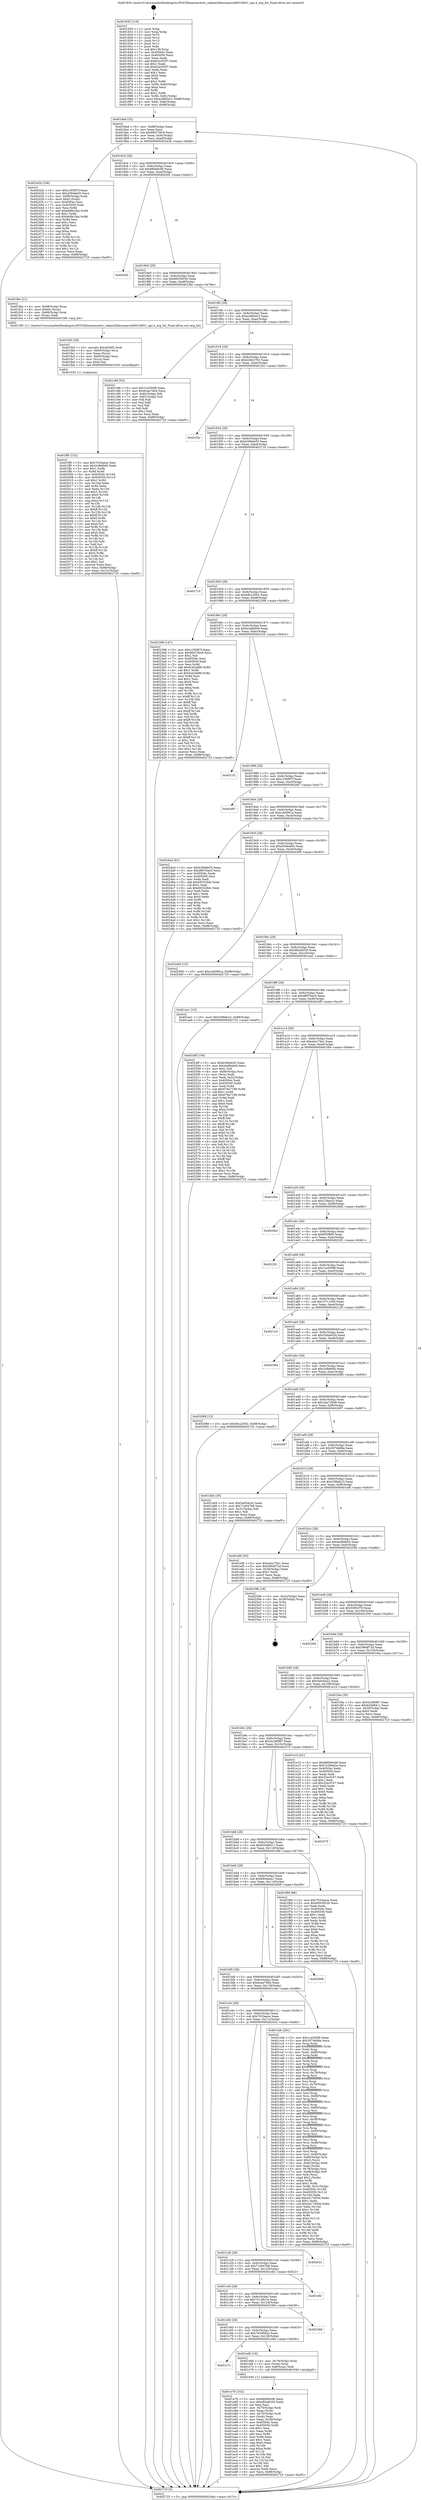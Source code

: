 digraph "0x401830" {
  label = "0x401830 (/mnt/c/Users/mathe/Desktop/tcc/POCII/binaries/extr_radare2librasmarch80518051_ops.h_arg_bit_Final-ollvm.out::main(0))"
  labelloc = "t"
  node[shape=record]

  Entry [label="",width=0.3,height=0.3,shape=circle,fillcolor=black,style=filled]
  "0x4018a4" [label="{
     0x4018a4 [32]\l
     | [instrs]\l
     &nbsp;&nbsp;0x4018a4 \<+6\>: mov -0x88(%rbp),%eax\l
     &nbsp;&nbsp;0x4018aa \<+2\>: mov %eax,%ecx\l
     &nbsp;&nbsp;0x4018ac \<+6\>: sub $0x80d730c9,%ecx\l
     &nbsp;&nbsp;0x4018b2 \<+6\>: mov %eax,-0x9c(%rbp)\l
     &nbsp;&nbsp;0x4018b8 \<+6\>: mov %ecx,-0xa0(%rbp)\l
     &nbsp;&nbsp;0x4018be \<+6\>: je 000000000040242b \<main+0xbfb\>\l
  }"]
  "0x40242b" [label="{
     0x40242b [106]\l
     | [instrs]\l
     &nbsp;&nbsp;0x40242b \<+5\>: mov $0xc195f97f,%eax\l
     &nbsp;&nbsp;0x402430 \<+5\>: mov $0xd394de05,%ecx\l
     &nbsp;&nbsp;0x402435 \<+4\>: mov -0x80(%rbp),%rdx\l
     &nbsp;&nbsp;0x402439 \<+6\>: movl $0x0,(%rdx)\l
     &nbsp;&nbsp;0x40243f \<+7\>: mov 0x40504c,%esi\l
     &nbsp;&nbsp;0x402446 \<+7\>: mov 0x405050,%edi\l
     &nbsp;&nbsp;0x40244d \<+3\>: mov %esi,%r8d\l
     &nbsp;&nbsp;0x402450 \<+7\>: add $0xb68b1fa4,%r8d\l
     &nbsp;&nbsp;0x402457 \<+4\>: sub $0x1,%r8d\l
     &nbsp;&nbsp;0x40245b \<+7\>: sub $0xb68b1fa4,%r8d\l
     &nbsp;&nbsp;0x402462 \<+4\>: imul %r8d,%esi\l
     &nbsp;&nbsp;0x402466 \<+3\>: and $0x1,%esi\l
     &nbsp;&nbsp;0x402469 \<+3\>: cmp $0x0,%esi\l
     &nbsp;&nbsp;0x40246c \<+4\>: sete %r9b\l
     &nbsp;&nbsp;0x402470 \<+3\>: cmp $0xa,%edi\l
     &nbsp;&nbsp;0x402473 \<+4\>: setl %r10b\l
     &nbsp;&nbsp;0x402477 \<+3\>: mov %r9b,%r11b\l
     &nbsp;&nbsp;0x40247a \<+3\>: and %r10b,%r11b\l
     &nbsp;&nbsp;0x40247d \<+3\>: xor %r10b,%r9b\l
     &nbsp;&nbsp;0x402480 \<+3\>: or %r9b,%r11b\l
     &nbsp;&nbsp;0x402483 \<+4\>: test $0x1,%r11b\l
     &nbsp;&nbsp;0x402487 \<+3\>: cmovne %ecx,%eax\l
     &nbsp;&nbsp;0x40248a \<+6\>: mov %eax,-0x88(%rbp)\l
     &nbsp;&nbsp;0x402490 \<+5\>: jmp 0000000000402725 \<main+0xef5\>\l
  }"]
  "0x4018c4" [label="{
     0x4018c4 [28]\l
     | [instrs]\l
     &nbsp;&nbsp;0x4018c4 \<+5\>: jmp 00000000004018c9 \<main+0x99\>\l
     &nbsp;&nbsp;0x4018c9 \<+6\>: mov -0x9c(%rbp),%eax\l
     &nbsp;&nbsp;0x4018cf \<+5\>: sub $0x880b9c06,%eax\l
     &nbsp;&nbsp;0x4018d4 \<+6\>: mov %eax,-0xa4(%rbp)\l
     &nbsp;&nbsp;0x4018da \<+6\>: je 00000000004025f2 \<main+0xdc2\>\l
  }"]
  Exit [label="",width=0.3,height=0.3,shape=circle,fillcolor=black,style=filled,peripheries=2]
  "0x4025f2" [label="{
     0x4025f2\l
  }", style=dashed]
  "0x4018e0" [label="{
     0x4018e0 [28]\l
     | [instrs]\l
     &nbsp;&nbsp;0x4018e0 \<+5\>: jmp 00000000004018e5 \<main+0xb5\>\l
     &nbsp;&nbsp;0x4018e5 \<+6\>: mov -0x9c(%rbp),%eax\l
     &nbsp;&nbsp;0x4018eb \<+5\>: sub $0x90039330,%eax\l
     &nbsp;&nbsp;0x4018f0 \<+6\>: mov %eax,-0xa8(%rbp)\l
     &nbsp;&nbsp;0x4018f6 \<+6\>: je 0000000000401fbe \<main+0x78e\>\l
  }"]
  "0x401ff0" [label="{
     0x401ff0 [152]\l
     | [instrs]\l
     &nbsp;&nbsp;0x401ff0 \<+5\>: mov $0x7033aece,%esi\l
     &nbsp;&nbsp;0x401ff5 \<+5\>: mov $0x2cfb66d0,%edx\l
     &nbsp;&nbsp;0x401ffa \<+3\>: mov $0x1,%r8b\l
     &nbsp;&nbsp;0x401ffd \<+3\>: xor %r9d,%r9d\l
     &nbsp;&nbsp;0x402000 \<+8\>: mov 0x40504c,%r10d\l
     &nbsp;&nbsp;0x402008 \<+8\>: mov 0x405050,%r11d\l
     &nbsp;&nbsp;0x402010 \<+4\>: sub $0x1,%r9d\l
     &nbsp;&nbsp;0x402014 \<+3\>: mov %r10d,%ebx\l
     &nbsp;&nbsp;0x402017 \<+3\>: add %r9d,%ebx\l
     &nbsp;&nbsp;0x40201a \<+4\>: imul %ebx,%r10d\l
     &nbsp;&nbsp;0x40201e \<+4\>: and $0x1,%r10d\l
     &nbsp;&nbsp;0x402022 \<+4\>: cmp $0x0,%r10d\l
     &nbsp;&nbsp;0x402026 \<+4\>: sete %r14b\l
     &nbsp;&nbsp;0x40202a \<+4\>: cmp $0xa,%r11d\l
     &nbsp;&nbsp;0x40202e \<+4\>: setl %r15b\l
     &nbsp;&nbsp;0x402032 \<+3\>: mov %r14b,%r12b\l
     &nbsp;&nbsp;0x402035 \<+4\>: xor $0xff,%r12b\l
     &nbsp;&nbsp;0x402039 \<+3\>: mov %r15b,%r13b\l
     &nbsp;&nbsp;0x40203c \<+4\>: xor $0xff,%r13b\l
     &nbsp;&nbsp;0x402040 \<+4\>: xor $0x0,%r8b\l
     &nbsp;&nbsp;0x402044 \<+3\>: mov %r12b,%cl\l
     &nbsp;&nbsp;0x402047 \<+3\>: and $0x0,%cl\l
     &nbsp;&nbsp;0x40204a \<+3\>: and %r8b,%r14b\l
     &nbsp;&nbsp;0x40204d \<+3\>: mov %r13b,%dil\l
     &nbsp;&nbsp;0x402050 \<+4\>: and $0x0,%dil\l
     &nbsp;&nbsp;0x402054 \<+3\>: and %r8b,%r15b\l
     &nbsp;&nbsp;0x402057 \<+3\>: or %r14b,%cl\l
     &nbsp;&nbsp;0x40205a \<+3\>: or %r15b,%dil\l
     &nbsp;&nbsp;0x40205d \<+3\>: xor %dil,%cl\l
     &nbsp;&nbsp;0x402060 \<+3\>: or %r13b,%r12b\l
     &nbsp;&nbsp;0x402063 \<+4\>: xor $0xff,%r12b\l
     &nbsp;&nbsp;0x402067 \<+4\>: or $0x0,%r8b\l
     &nbsp;&nbsp;0x40206b \<+3\>: and %r8b,%r12b\l
     &nbsp;&nbsp;0x40206e \<+3\>: or %r12b,%cl\l
     &nbsp;&nbsp;0x402071 \<+3\>: test $0x1,%cl\l
     &nbsp;&nbsp;0x402074 \<+3\>: cmovne %edx,%esi\l
     &nbsp;&nbsp;0x402077 \<+6\>: mov %esi,-0x88(%rbp)\l
     &nbsp;&nbsp;0x40207d \<+6\>: mov %eax,-0x12c(%rbp)\l
     &nbsp;&nbsp;0x402083 \<+5\>: jmp 0000000000402725 \<main+0xef5\>\l
  }"]
  "0x401fbe" [label="{
     0x401fbe [21]\l
     | [instrs]\l
     &nbsp;&nbsp;0x401fbe \<+4\>: mov -0x68(%rbp),%rax\l
     &nbsp;&nbsp;0x401fc2 \<+6\>: movl $0x64,(%rax)\l
     &nbsp;&nbsp;0x401fc8 \<+4\>: mov -0x68(%rbp),%rax\l
     &nbsp;&nbsp;0x401fcc \<+2\>: mov (%rax),%edi\l
     &nbsp;&nbsp;0x401fce \<+5\>: call 00000000004015f0 \<arg_bit\>\l
     | [calls]\l
     &nbsp;&nbsp;0x4015f0 \{1\} (/mnt/c/Users/mathe/Desktop/tcc/POCII/binaries/extr_radare2librasmarch80518051_ops.h_arg_bit_Final-ollvm.out::arg_bit)\l
  }"]
  "0x4018fc" [label="{
     0x4018fc [28]\l
     | [instrs]\l
     &nbsp;&nbsp;0x4018fc \<+5\>: jmp 0000000000401901 \<main+0xd1\>\l
     &nbsp;&nbsp;0x401901 \<+6\>: mov -0x9c(%rbp),%eax\l
     &nbsp;&nbsp;0x401907 \<+5\>: sub $0xa3d85ec3,%eax\l
     &nbsp;&nbsp;0x40190c \<+6\>: mov %eax,-0xac(%rbp)\l
     &nbsp;&nbsp;0x401912 \<+6\>: je 0000000000401c86 \<main+0x456\>\l
  }"]
  "0x401fd3" [label="{
     0x401fd3 [29]\l
     | [instrs]\l
     &nbsp;&nbsp;0x401fd3 \<+10\>: movabs $0x4030f2,%rdi\l
     &nbsp;&nbsp;0x401fdd \<+4\>: mov -0x60(%rbp),%rcx\l
     &nbsp;&nbsp;0x401fe1 \<+2\>: mov %eax,(%rcx)\l
     &nbsp;&nbsp;0x401fe3 \<+4\>: mov -0x60(%rbp),%rcx\l
     &nbsp;&nbsp;0x401fe7 \<+2\>: mov (%rcx),%esi\l
     &nbsp;&nbsp;0x401fe9 \<+2\>: mov $0x0,%al\l
     &nbsp;&nbsp;0x401feb \<+5\>: call 0000000000401030 \<printf@plt\>\l
     | [calls]\l
     &nbsp;&nbsp;0x401030 \{1\} (unknown)\l
  }"]
  "0x401c86" [label="{
     0x401c86 [53]\l
     | [instrs]\l
     &nbsp;&nbsp;0x401c86 \<+5\>: mov $0x1ce500f6,%eax\l
     &nbsp;&nbsp;0x401c8b \<+5\>: mov $0x6cae79d4,%ecx\l
     &nbsp;&nbsp;0x401c90 \<+6\>: mov -0x82(%rbp),%dl\l
     &nbsp;&nbsp;0x401c96 \<+7\>: mov -0x81(%rbp),%sil\l
     &nbsp;&nbsp;0x401c9d \<+3\>: mov %dl,%dil\l
     &nbsp;&nbsp;0x401ca0 \<+3\>: and %sil,%dil\l
     &nbsp;&nbsp;0x401ca3 \<+3\>: xor %sil,%dl\l
     &nbsp;&nbsp;0x401ca6 \<+3\>: or %dl,%dil\l
     &nbsp;&nbsp;0x401ca9 \<+4\>: test $0x1,%dil\l
     &nbsp;&nbsp;0x401cad \<+3\>: cmovne %ecx,%eax\l
     &nbsp;&nbsp;0x401cb0 \<+6\>: mov %eax,-0x88(%rbp)\l
     &nbsp;&nbsp;0x401cb6 \<+5\>: jmp 0000000000402725 \<main+0xef5\>\l
  }"]
  "0x401918" [label="{
     0x401918 [28]\l
     | [instrs]\l
     &nbsp;&nbsp;0x401918 \<+5\>: jmp 000000000040191d \<main+0xed\>\l
     &nbsp;&nbsp;0x40191d \<+6\>: mov -0x9c(%rbp),%eax\l
     &nbsp;&nbsp;0x401923 \<+5\>: sub $0xb26b3763,%eax\l
     &nbsp;&nbsp;0x401928 \<+6\>: mov %eax,-0xb0(%rbp)\l
     &nbsp;&nbsp;0x40192e \<+6\>: je 0000000000401f2c \<main+0x6fc\>\l
  }"]
  "0x402725" [label="{
     0x402725 [5]\l
     | [instrs]\l
     &nbsp;&nbsp;0x402725 \<+5\>: jmp 00000000004018a4 \<main+0x74\>\l
  }"]
  "0x401830" [label="{
     0x401830 [116]\l
     | [instrs]\l
     &nbsp;&nbsp;0x401830 \<+1\>: push %rbp\l
     &nbsp;&nbsp;0x401831 \<+3\>: mov %rsp,%rbp\l
     &nbsp;&nbsp;0x401834 \<+2\>: push %r15\l
     &nbsp;&nbsp;0x401836 \<+2\>: push %r14\l
     &nbsp;&nbsp;0x401838 \<+2\>: push %r13\l
     &nbsp;&nbsp;0x40183a \<+2\>: push %r12\l
     &nbsp;&nbsp;0x40183c \<+1\>: push %rbx\l
     &nbsp;&nbsp;0x40183d \<+7\>: sub $0x138,%rsp\l
     &nbsp;&nbsp;0x401844 \<+7\>: mov 0x40504c,%eax\l
     &nbsp;&nbsp;0x40184b \<+7\>: mov 0x405050,%ecx\l
     &nbsp;&nbsp;0x401852 \<+2\>: mov %eax,%edx\l
     &nbsp;&nbsp;0x401854 \<+6\>: add $0xb2a355f7,%edx\l
     &nbsp;&nbsp;0x40185a \<+3\>: sub $0x1,%edx\l
     &nbsp;&nbsp;0x40185d \<+6\>: sub $0xb2a355f7,%edx\l
     &nbsp;&nbsp;0x401863 \<+3\>: imul %edx,%eax\l
     &nbsp;&nbsp;0x401866 \<+3\>: and $0x1,%eax\l
     &nbsp;&nbsp;0x401869 \<+3\>: cmp $0x0,%eax\l
     &nbsp;&nbsp;0x40186c \<+4\>: sete %r8b\l
     &nbsp;&nbsp;0x401870 \<+4\>: and $0x1,%r8b\l
     &nbsp;&nbsp;0x401874 \<+7\>: mov %r8b,-0x82(%rbp)\l
     &nbsp;&nbsp;0x40187b \<+3\>: cmp $0xa,%ecx\l
     &nbsp;&nbsp;0x40187e \<+4\>: setl %r8b\l
     &nbsp;&nbsp;0x401882 \<+4\>: and $0x1,%r8b\l
     &nbsp;&nbsp;0x401886 \<+7\>: mov %r8b,-0x81(%rbp)\l
     &nbsp;&nbsp;0x40188d \<+10\>: movl $0xa3d85ec3,-0x88(%rbp)\l
     &nbsp;&nbsp;0x401897 \<+6\>: mov %edi,-0x8c(%rbp)\l
     &nbsp;&nbsp;0x40189d \<+7\>: mov %rsi,-0x98(%rbp)\l
  }"]
  "0x401e7b" [label="{
     0x401e7b [102]\l
     | [instrs]\l
     &nbsp;&nbsp;0x401e7b \<+5\>: mov $0x880b9c06,%ecx\l
     &nbsp;&nbsp;0x401e80 \<+5\>: mov $0xd82a8250,%edx\l
     &nbsp;&nbsp;0x401e85 \<+2\>: xor %esi,%esi\l
     &nbsp;&nbsp;0x401e87 \<+4\>: mov -0x70(%rbp),%rdi\l
     &nbsp;&nbsp;0x401e8b \<+2\>: mov %eax,(%rdi)\l
     &nbsp;&nbsp;0x401e8d \<+4\>: mov -0x70(%rbp),%rdi\l
     &nbsp;&nbsp;0x401e91 \<+2\>: mov (%rdi),%eax\l
     &nbsp;&nbsp;0x401e93 \<+3\>: mov %eax,-0x30(%rbp)\l
     &nbsp;&nbsp;0x401e96 \<+7\>: mov 0x40504c,%eax\l
     &nbsp;&nbsp;0x401e9d \<+8\>: mov 0x405050,%r8d\l
     &nbsp;&nbsp;0x401ea5 \<+3\>: sub $0x1,%esi\l
     &nbsp;&nbsp;0x401ea8 \<+3\>: mov %eax,%r9d\l
     &nbsp;&nbsp;0x401eab \<+3\>: add %esi,%r9d\l
     &nbsp;&nbsp;0x401eae \<+4\>: imul %r9d,%eax\l
     &nbsp;&nbsp;0x401eb2 \<+3\>: and $0x1,%eax\l
     &nbsp;&nbsp;0x401eb5 \<+3\>: cmp $0x0,%eax\l
     &nbsp;&nbsp;0x401eb8 \<+4\>: sete %r10b\l
     &nbsp;&nbsp;0x401ebc \<+4\>: cmp $0xa,%r8d\l
     &nbsp;&nbsp;0x401ec0 \<+4\>: setl %r11b\l
     &nbsp;&nbsp;0x401ec4 \<+3\>: mov %r10b,%bl\l
     &nbsp;&nbsp;0x401ec7 \<+3\>: and %r11b,%bl\l
     &nbsp;&nbsp;0x401eca \<+3\>: xor %r11b,%r10b\l
     &nbsp;&nbsp;0x401ecd \<+3\>: or %r10b,%bl\l
     &nbsp;&nbsp;0x401ed0 \<+3\>: test $0x1,%bl\l
     &nbsp;&nbsp;0x401ed3 \<+3\>: cmovne %edx,%ecx\l
     &nbsp;&nbsp;0x401ed6 \<+6\>: mov %ecx,-0x88(%rbp)\l
     &nbsp;&nbsp;0x401edc \<+5\>: jmp 0000000000402725 \<main+0xef5\>\l
  }"]
  "0x401f2c" [label="{
     0x401f2c\l
  }", style=dashed]
  "0x401934" [label="{
     0x401934 [28]\l
     | [instrs]\l
     &nbsp;&nbsp;0x401934 \<+5\>: jmp 0000000000401939 \<main+0x109\>\l
     &nbsp;&nbsp;0x401939 \<+6\>: mov -0x9c(%rbp),%eax\l
     &nbsp;&nbsp;0x40193f \<+5\>: sub $0xb306de55,%eax\l
     &nbsp;&nbsp;0x401944 \<+6\>: mov %eax,-0xb4(%rbp)\l
     &nbsp;&nbsp;0x40194a \<+6\>: je 0000000000402710 \<main+0xee0\>\l
  }"]
  "0x401c7c" [label="{
     0x401c7c\l
  }", style=dashed]
  "0x402710" [label="{
     0x402710\l
  }", style=dashed]
  "0x401950" [label="{
     0x401950 [28]\l
     | [instrs]\l
     &nbsp;&nbsp;0x401950 \<+5\>: jmp 0000000000401955 \<main+0x125\>\l
     &nbsp;&nbsp;0x401955 \<+6\>: mov -0x9c(%rbp),%eax\l
     &nbsp;&nbsp;0x40195b \<+5\>: sub $0xb9c22002,%eax\l
     &nbsp;&nbsp;0x401960 \<+6\>: mov %eax,-0xb8(%rbp)\l
     &nbsp;&nbsp;0x401966 \<+6\>: je 0000000000402398 \<main+0xb68\>\l
  }"]
  "0x401e6b" [label="{
     0x401e6b [16]\l
     | [instrs]\l
     &nbsp;&nbsp;0x401e6b \<+4\>: mov -0x78(%rbp),%rax\l
     &nbsp;&nbsp;0x401e6f \<+3\>: mov (%rax),%rax\l
     &nbsp;&nbsp;0x401e72 \<+4\>: mov 0x8(%rax),%rdi\l
     &nbsp;&nbsp;0x401e76 \<+5\>: call 0000000000401040 \<atoi@plt\>\l
     | [calls]\l
     &nbsp;&nbsp;0x401040 \{1\} (unknown)\l
  }"]
  "0x402398" [label="{
     0x402398 [147]\l
     | [instrs]\l
     &nbsp;&nbsp;0x402398 \<+5\>: mov $0xc195f97f,%eax\l
     &nbsp;&nbsp;0x40239d \<+5\>: mov $0x80d730c9,%ecx\l
     &nbsp;&nbsp;0x4023a2 \<+2\>: mov $0x1,%dl\l
     &nbsp;&nbsp;0x4023a4 \<+7\>: mov 0x40504c,%esi\l
     &nbsp;&nbsp;0x4023ab \<+7\>: mov 0x405050,%edi\l
     &nbsp;&nbsp;0x4023b2 \<+3\>: mov %esi,%r8d\l
     &nbsp;&nbsp;0x4023b5 \<+7\>: add $0xfc42dd86,%r8d\l
     &nbsp;&nbsp;0x4023bc \<+4\>: sub $0x1,%r8d\l
     &nbsp;&nbsp;0x4023c0 \<+7\>: sub $0xfc42dd86,%r8d\l
     &nbsp;&nbsp;0x4023c7 \<+4\>: imul %r8d,%esi\l
     &nbsp;&nbsp;0x4023cb \<+3\>: and $0x1,%esi\l
     &nbsp;&nbsp;0x4023ce \<+3\>: cmp $0x0,%esi\l
     &nbsp;&nbsp;0x4023d1 \<+4\>: sete %r9b\l
     &nbsp;&nbsp;0x4023d5 \<+3\>: cmp $0xa,%edi\l
     &nbsp;&nbsp;0x4023d8 \<+4\>: setl %r10b\l
     &nbsp;&nbsp;0x4023dc \<+3\>: mov %r9b,%r11b\l
     &nbsp;&nbsp;0x4023df \<+4\>: xor $0xff,%r11b\l
     &nbsp;&nbsp;0x4023e3 \<+3\>: mov %r10b,%bl\l
     &nbsp;&nbsp;0x4023e6 \<+3\>: xor $0xff,%bl\l
     &nbsp;&nbsp;0x4023e9 \<+3\>: xor $0x1,%dl\l
     &nbsp;&nbsp;0x4023ec \<+3\>: mov %r11b,%r14b\l
     &nbsp;&nbsp;0x4023ef \<+4\>: and $0xff,%r14b\l
     &nbsp;&nbsp;0x4023f3 \<+3\>: and %dl,%r9b\l
     &nbsp;&nbsp;0x4023f6 \<+3\>: mov %bl,%r15b\l
     &nbsp;&nbsp;0x4023f9 \<+4\>: and $0xff,%r15b\l
     &nbsp;&nbsp;0x4023fd \<+3\>: and %dl,%r10b\l
     &nbsp;&nbsp;0x402400 \<+3\>: or %r9b,%r14b\l
     &nbsp;&nbsp;0x402403 \<+3\>: or %r10b,%r15b\l
     &nbsp;&nbsp;0x402406 \<+3\>: xor %r15b,%r14b\l
     &nbsp;&nbsp;0x402409 \<+3\>: or %bl,%r11b\l
     &nbsp;&nbsp;0x40240c \<+4\>: xor $0xff,%r11b\l
     &nbsp;&nbsp;0x402410 \<+3\>: or $0x1,%dl\l
     &nbsp;&nbsp;0x402413 \<+3\>: and %dl,%r11b\l
     &nbsp;&nbsp;0x402416 \<+3\>: or %r11b,%r14b\l
     &nbsp;&nbsp;0x402419 \<+4\>: test $0x1,%r14b\l
     &nbsp;&nbsp;0x40241d \<+3\>: cmovne %ecx,%eax\l
     &nbsp;&nbsp;0x402420 \<+6\>: mov %eax,-0x88(%rbp)\l
     &nbsp;&nbsp;0x402426 \<+5\>: jmp 0000000000402725 \<main+0xef5\>\l
  }"]
  "0x40196c" [label="{
     0x40196c [28]\l
     | [instrs]\l
     &nbsp;&nbsp;0x40196c \<+5\>: jmp 0000000000401971 \<main+0x141\>\l
     &nbsp;&nbsp;0x401971 \<+6\>: mov -0x9c(%rbp),%eax\l
     &nbsp;&nbsp;0x401977 \<+5\>: sub $0xbcddb949,%eax\l
     &nbsp;&nbsp;0x40197c \<+6\>: mov %eax,-0xbc(%rbp)\l
     &nbsp;&nbsp;0x401982 \<+6\>: je 00000000004021f2 \<main+0x9c2\>\l
  }"]
  "0x401c60" [label="{
     0x401c60 [28]\l
     | [instrs]\l
     &nbsp;&nbsp;0x401c60 \<+5\>: jmp 0000000000401c65 \<main+0x435\>\l
     &nbsp;&nbsp;0x401c65 \<+6\>: mov -0x9c(%rbp),%eax\l
     &nbsp;&nbsp;0x401c6b \<+5\>: sub $0x7e309d2e,%eax\l
     &nbsp;&nbsp;0x401c70 \<+6\>: mov %eax,-0x128(%rbp)\l
     &nbsp;&nbsp;0x401c76 \<+6\>: je 0000000000401e6b \<main+0x63b\>\l
  }"]
  "0x4021f2" [label="{
     0x4021f2\l
  }", style=dashed]
  "0x401988" [label="{
     0x401988 [28]\l
     | [instrs]\l
     &nbsp;&nbsp;0x401988 \<+5\>: jmp 000000000040198d \<main+0x15d\>\l
     &nbsp;&nbsp;0x40198d \<+6\>: mov -0x9c(%rbp),%eax\l
     &nbsp;&nbsp;0x401993 \<+5\>: sub $0xc195f97f,%eax\l
     &nbsp;&nbsp;0x401998 \<+6\>: mov %eax,-0xc0(%rbp)\l
     &nbsp;&nbsp;0x40199e \<+6\>: je 00000000004026f7 \<main+0xec7\>\l
  }"]
  "0x402366" [label="{
     0x402366\l
  }", style=dashed]
  "0x4026f7" [label="{
     0x4026f7\l
  }", style=dashed]
  "0x4019a4" [label="{
     0x4019a4 [28]\l
     | [instrs]\l
     &nbsp;&nbsp;0x4019a4 \<+5\>: jmp 00000000004019a9 \<main+0x179\>\l
     &nbsp;&nbsp;0x4019a9 \<+6\>: mov -0x9c(%rbp),%eax\l
     &nbsp;&nbsp;0x4019af \<+5\>: sub $0xccb0991a,%eax\l
     &nbsp;&nbsp;0x4019b4 \<+6\>: mov %eax,-0xc4(%rbp)\l
     &nbsp;&nbsp;0x4019ba \<+6\>: je 00000000004024a4 \<main+0xc74\>\l
  }"]
  "0x401c44" [label="{
     0x401c44 [28]\l
     | [instrs]\l
     &nbsp;&nbsp;0x401c44 \<+5\>: jmp 0000000000401c49 \<main+0x419\>\l
     &nbsp;&nbsp;0x401c49 \<+6\>: mov -0x9c(%rbp),%eax\l
     &nbsp;&nbsp;0x401c4f \<+5\>: sub $0x7213dc14,%eax\l
     &nbsp;&nbsp;0x401c54 \<+6\>: mov %eax,-0x124(%rbp)\l
     &nbsp;&nbsp;0x401c5a \<+6\>: je 0000000000402366 \<main+0xb36\>\l
  }"]
  "0x4024a4" [label="{
     0x4024a4 [91]\l
     | [instrs]\l
     &nbsp;&nbsp;0x4024a4 \<+5\>: mov $0xb306de55,%eax\l
     &nbsp;&nbsp;0x4024a9 \<+5\>: mov $0xd897bac0,%ecx\l
     &nbsp;&nbsp;0x4024ae \<+7\>: mov 0x40504c,%edx\l
     &nbsp;&nbsp;0x4024b5 \<+7\>: mov 0x405050,%esi\l
     &nbsp;&nbsp;0x4024bc \<+2\>: mov %edx,%edi\l
     &nbsp;&nbsp;0x4024be \<+6\>: add $0x692526dc,%edi\l
     &nbsp;&nbsp;0x4024c4 \<+3\>: sub $0x1,%edi\l
     &nbsp;&nbsp;0x4024c7 \<+6\>: sub $0x692526dc,%edi\l
     &nbsp;&nbsp;0x4024cd \<+3\>: imul %edi,%edx\l
     &nbsp;&nbsp;0x4024d0 \<+3\>: and $0x1,%edx\l
     &nbsp;&nbsp;0x4024d3 \<+3\>: cmp $0x0,%edx\l
     &nbsp;&nbsp;0x4024d6 \<+4\>: sete %r8b\l
     &nbsp;&nbsp;0x4024da \<+3\>: cmp $0xa,%esi\l
     &nbsp;&nbsp;0x4024dd \<+4\>: setl %r9b\l
     &nbsp;&nbsp;0x4024e1 \<+3\>: mov %r8b,%r10b\l
     &nbsp;&nbsp;0x4024e4 \<+3\>: and %r9b,%r10b\l
     &nbsp;&nbsp;0x4024e7 \<+3\>: xor %r9b,%r8b\l
     &nbsp;&nbsp;0x4024ea \<+3\>: or %r8b,%r10b\l
     &nbsp;&nbsp;0x4024ed \<+4\>: test $0x1,%r10b\l
     &nbsp;&nbsp;0x4024f1 \<+3\>: cmovne %ecx,%eax\l
     &nbsp;&nbsp;0x4024f4 \<+6\>: mov %eax,-0x88(%rbp)\l
     &nbsp;&nbsp;0x4024fa \<+5\>: jmp 0000000000402725 \<main+0xef5\>\l
  }"]
  "0x4019c0" [label="{
     0x4019c0 [28]\l
     | [instrs]\l
     &nbsp;&nbsp;0x4019c0 \<+5\>: jmp 00000000004019c5 \<main+0x195\>\l
     &nbsp;&nbsp;0x4019c5 \<+6\>: mov -0x9c(%rbp),%eax\l
     &nbsp;&nbsp;0x4019cb \<+5\>: sub $0xd394de05,%eax\l
     &nbsp;&nbsp;0x4019d0 \<+6\>: mov %eax,-0xc8(%rbp)\l
     &nbsp;&nbsp;0x4019d6 \<+6\>: je 0000000000402495 \<main+0xc65\>\l
  }"]
  "0x401df2" [label="{
     0x401df2\l
  }", style=dashed]
  "0x402495" [label="{
     0x402495 [15]\l
     | [instrs]\l
     &nbsp;&nbsp;0x402495 \<+10\>: movl $0xccb0991a,-0x88(%rbp)\l
     &nbsp;&nbsp;0x40249f \<+5\>: jmp 0000000000402725 \<main+0xef5\>\l
  }"]
  "0x4019dc" [label="{
     0x4019dc [28]\l
     | [instrs]\l
     &nbsp;&nbsp;0x4019dc \<+5\>: jmp 00000000004019e1 \<main+0x1b1\>\l
     &nbsp;&nbsp;0x4019e1 \<+6\>: mov -0x9c(%rbp),%eax\l
     &nbsp;&nbsp;0x4019e7 \<+5\>: sub $0xd82a8250,%eax\l
     &nbsp;&nbsp;0x4019ec \<+6\>: mov %eax,-0xcc(%rbp)\l
     &nbsp;&nbsp;0x4019f2 \<+6\>: je 0000000000401ee1 \<main+0x6b1\>\l
  }"]
  "0x401c28" [label="{
     0x401c28 [28]\l
     | [instrs]\l
     &nbsp;&nbsp;0x401c28 \<+5\>: jmp 0000000000401c2d \<main+0x3fd\>\l
     &nbsp;&nbsp;0x401c2d \<+6\>: mov -0x9c(%rbp),%eax\l
     &nbsp;&nbsp;0x401c33 \<+5\>: sub $0x71d047b8,%eax\l
     &nbsp;&nbsp;0x401c38 \<+6\>: mov %eax,-0x120(%rbp)\l
     &nbsp;&nbsp;0x401c3e \<+6\>: je 0000000000401df2 \<main+0x5c2\>\l
  }"]
  "0x401ee1" [label="{
     0x401ee1 [15]\l
     | [instrs]\l
     &nbsp;&nbsp;0x401ee1 \<+10\>: movl $0x358bfa15,-0x88(%rbp)\l
     &nbsp;&nbsp;0x401eeb \<+5\>: jmp 0000000000402725 \<main+0xef5\>\l
  }"]
  "0x4019f8" [label="{
     0x4019f8 [28]\l
     | [instrs]\l
     &nbsp;&nbsp;0x4019f8 \<+5\>: jmp 00000000004019fd \<main+0x1cd\>\l
     &nbsp;&nbsp;0x4019fd \<+6\>: mov -0x9c(%rbp),%eax\l
     &nbsp;&nbsp;0x401a03 \<+5\>: sub $0xd897bac0,%eax\l
     &nbsp;&nbsp;0x401a08 \<+6\>: mov %eax,-0xd0(%rbp)\l
     &nbsp;&nbsp;0x401a0e \<+6\>: je 00000000004024ff \<main+0xccf\>\l
  }"]
  "0x402622" [label="{
     0x402622\l
  }", style=dashed]
  "0x4024ff" [label="{
     0x4024ff [156]\l
     | [instrs]\l
     &nbsp;&nbsp;0x4024ff \<+5\>: mov $0xb306de55,%eax\l
     &nbsp;&nbsp;0x402504 \<+5\>: mov $0x4ed9de04,%ecx\l
     &nbsp;&nbsp;0x402509 \<+2\>: mov $0x1,%dl\l
     &nbsp;&nbsp;0x40250b \<+4\>: mov -0x80(%rbp),%rsi\l
     &nbsp;&nbsp;0x40250f \<+2\>: mov (%rsi),%edi\l
     &nbsp;&nbsp;0x402511 \<+3\>: mov %edi,-0x2c(%rbp)\l
     &nbsp;&nbsp;0x402514 \<+7\>: mov 0x40504c,%edi\l
     &nbsp;&nbsp;0x40251b \<+8\>: mov 0x405050,%r8d\l
     &nbsp;&nbsp;0x402523 \<+3\>: mov %edi,%r9d\l
     &nbsp;&nbsp;0x402526 \<+7\>: sub $0x679a7199,%r9d\l
     &nbsp;&nbsp;0x40252d \<+4\>: sub $0x1,%r9d\l
     &nbsp;&nbsp;0x402531 \<+7\>: add $0x679a7199,%r9d\l
     &nbsp;&nbsp;0x402538 \<+4\>: imul %r9d,%edi\l
     &nbsp;&nbsp;0x40253c \<+3\>: and $0x1,%edi\l
     &nbsp;&nbsp;0x40253f \<+3\>: cmp $0x0,%edi\l
     &nbsp;&nbsp;0x402542 \<+4\>: sete %r10b\l
     &nbsp;&nbsp;0x402546 \<+4\>: cmp $0xa,%r8d\l
     &nbsp;&nbsp;0x40254a \<+4\>: setl %r11b\l
     &nbsp;&nbsp;0x40254e \<+3\>: mov %r10b,%bl\l
     &nbsp;&nbsp;0x402551 \<+3\>: xor $0xff,%bl\l
     &nbsp;&nbsp;0x402554 \<+3\>: mov %r11b,%r14b\l
     &nbsp;&nbsp;0x402557 \<+4\>: xor $0xff,%r14b\l
     &nbsp;&nbsp;0x40255b \<+3\>: xor $0x0,%dl\l
     &nbsp;&nbsp;0x40255e \<+3\>: mov %bl,%r15b\l
     &nbsp;&nbsp;0x402561 \<+4\>: and $0x0,%r15b\l
     &nbsp;&nbsp;0x402565 \<+3\>: and %dl,%r10b\l
     &nbsp;&nbsp;0x402568 \<+3\>: mov %r14b,%r12b\l
     &nbsp;&nbsp;0x40256b \<+4\>: and $0x0,%r12b\l
     &nbsp;&nbsp;0x40256f \<+3\>: and %dl,%r11b\l
     &nbsp;&nbsp;0x402572 \<+3\>: or %r10b,%r15b\l
     &nbsp;&nbsp;0x402575 \<+3\>: or %r11b,%r12b\l
     &nbsp;&nbsp;0x402578 \<+3\>: xor %r12b,%r15b\l
     &nbsp;&nbsp;0x40257b \<+3\>: or %r14b,%bl\l
     &nbsp;&nbsp;0x40257e \<+3\>: xor $0xff,%bl\l
     &nbsp;&nbsp;0x402581 \<+3\>: or $0x0,%dl\l
     &nbsp;&nbsp;0x402584 \<+2\>: and %dl,%bl\l
     &nbsp;&nbsp;0x402586 \<+3\>: or %bl,%r15b\l
     &nbsp;&nbsp;0x402589 \<+4\>: test $0x1,%r15b\l
     &nbsp;&nbsp;0x40258d \<+3\>: cmovne %ecx,%eax\l
     &nbsp;&nbsp;0x402590 \<+6\>: mov %eax,-0x88(%rbp)\l
     &nbsp;&nbsp;0x402596 \<+5\>: jmp 0000000000402725 \<main+0xef5\>\l
  }"]
  "0x401a14" [label="{
     0x401a14 [28]\l
     | [instrs]\l
     &nbsp;&nbsp;0x401a14 \<+5\>: jmp 0000000000401a19 \<main+0x1e9\>\l
     &nbsp;&nbsp;0x401a19 \<+6\>: mov -0x9c(%rbp),%eax\l
     &nbsp;&nbsp;0x401a1f \<+5\>: sub $0xedcc75e1,%eax\l
     &nbsp;&nbsp;0x401a24 \<+6\>: mov %eax,-0xd4(%rbp)\l
     &nbsp;&nbsp;0x401a2a \<+6\>: je 0000000000401f0e \<main+0x6de\>\l
  }"]
  "0x401c0c" [label="{
     0x401c0c [28]\l
     | [instrs]\l
     &nbsp;&nbsp;0x401c0c \<+5\>: jmp 0000000000401c11 \<main+0x3e1\>\l
     &nbsp;&nbsp;0x401c11 \<+6\>: mov -0x9c(%rbp),%eax\l
     &nbsp;&nbsp;0x401c17 \<+5\>: sub $0x7033aece,%eax\l
     &nbsp;&nbsp;0x401c1c \<+6\>: mov %eax,-0x11c(%rbp)\l
     &nbsp;&nbsp;0x401c22 \<+6\>: je 0000000000402622 \<main+0xdf2\>\l
  }"]
  "0x401f0e" [label="{
     0x401f0e\l
  }", style=dashed]
  "0x401a30" [label="{
     0x401a30 [28]\l
     | [instrs]\l
     &nbsp;&nbsp;0x401a30 \<+5\>: jmp 0000000000401a35 \<main+0x205\>\l
     &nbsp;&nbsp;0x401a35 \<+6\>: mov -0x9c(%rbp),%eax\l
     &nbsp;&nbsp;0x401a3b \<+5\>: sub $0x229aa3c,%eax\l
     &nbsp;&nbsp;0x401a40 \<+6\>: mov %eax,-0xd8(%rbp)\l
     &nbsp;&nbsp;0x401a46 \<+6\>: je 00000000004026b0 \<main+0xe80\>\l
  }"]
  "0x401cbb" [label="{
     0x401cbb [281]\l
     | [instrs]\l
     &nbsp;&nbsp;0x401cbb \<+5\>: mov $0x1ce500f6,%eax\l
     &nbsp;&nbsp;0x401cc0 \<+5\>: mov $0x3074b88a,%ecx\l
     &nbsp;&nbsp;0x401cc5 \<+3\>: mov %rsp,%rdx\l
     &nbsp;&nbsp;0x401cc8 \<+4\>: add $0xfffffffffffffff0,%rdx\l
     &nbsp;&nbsp;0x401ccc \<+3\>: mov %rdx,%rsp\l
     &nbsp;&nbsp;0x401ccf \<+4\>: mov %rdx,-0x80(%rbp)\l
     &nbsp;&nbsp;0x401cd3 \<+3\>: mov %rsp,%rdx\l
     &nbsp;&nbsp;0x401cd6 \<+4\>: add $0xfffffffffffffff0,%rdx\l
     &nbsp;&nbsp;0x401cda \<+3\>: mov %rdx,%rsp\l
     &nbsp;&nbsp;0x401cdd \<+3\>: mov %rsp,%rsi\l
     &nbsp;&nbsp;0x401ce0 \<+4\>: add $0xfffffffffffffff0,%rsi\l
     &nbsp;&nbsp;0x401ce4 \<+3\>: mov %rsi,%rsp\l
     &nbsp;&nbsp;0x401ce7 \<+4\>: mov %rsi,-0x78(%rbp)\l
     &nbsp;&nbsp;0x401ceb \<+3\>: mov %rsp,%rsi\l
     &nbsp;&nbsp;0x401cee \<+4\>: add $0xfffffffffffffff0,%rsi\l
     &nbsp;&nbsp;0x401cf2 \<+3\>: mov %rsi,%rsp\l
     &nbsp;&nbsp;0x401cf5 \<+4\>: mov %rsi,-0x70(%rbp)\l
     &nbsp;&nbsp;0x401cf9 \<+3\>: mov %rsp,%rsi\l
     &nbsp;&nbsp;0x401cfc \<+4\>: add $0xfffffffffffffff0,%rsi\l
     &nbsp;&nbsp;0x401d00 \<+3\>: mov %rsi,%rsp\l
     &nbsp;&nbsp;0x401d03 \<+4\>: mov %rsi,-0x68(%rbp)\l
     &nbsp;&nbsp;0x401d07 \<+3\>: mov %rsp,%rsi\l
     &nbsp;&nbsp;0x401d0a \<+4\>: add $0xfffffffffffffff0,%rsi\l
     &nbsp;&nbsp;0x401d0e \<+3\>: mov %rsi,%rsp\l
     &nbsp;&nbsp;0x401d11 \<+4\>: mov %rsi,-0x60(%rbp)\l
     &nbsp;&nbsp;0x401d15 \<+3\>: mov %rsp,%rsi\l
     &nbsp;&nbsp;0x401d18 \<+4\>: add $0xfffffffffffffff0,%rsi\l
     &nbsp;&nbsp;0x401d1c \<+3\>: mov %rsi,%rsp\l
     &nbsp;&nbsp;0x401d1f \<+4\>: mov %rsi,-0x58(%rbp)\l
     &nbsp;&nbsp;0x401d23 \<+3\>: mov %rsp,%rsi\l
     &nbsp;&nbsp;0x401d26 \<+4\>: add $0xfffffffffffffff0,%rsi\l
     &nbsp;&nbsp;0x401d2a \<+3\>: mov %rsi,%rsp\l
     &nbsp;&nbsp;0x401d2d \<+4\>: mov %rsi,-0x50(%rbp)\l
     &nbsp;&nbsp;0x401d31 \<+3\>: mov %rsp,%rsi\l
     &nbsp;&nbsp;0x401d34 \<+4\>: add $0xfffffffffffffff0,%rsi\l
     &nbsp;&nbsp;0x401d38 \<+3\>: mov %rsi,%rsp\l
     &nbsp;&nbsp;0x401d3b \<+4\>: mov %rsi,-0x48(%rbp)\l
     &nbsp;&nbsp;0x401d3f \<+3\>: mov %rsp,%rsi\l
     &nbsp;&nbsp;0x401d42 \<+4\>: add $0xfffffffffffffff0,%rsi\l
     &nbsp;&nbsp;0x401d46 \<+3\>: mov %rsi,%rsp\l
     &nbsp;&nbsp;0x401d49 \<+4\>: mov %rsi,-0x40(%rbp)\l
     &nbsp;&nbsp;0x401d4d \<+4\>: mov -0x80(%rbp),%rsi\l
     &nbsp;&nbsp;0x401d51 \<+6\>: movl $0x0,(%rsi)\l
     &nbsp;&nbsp;0x401d57 \<+6\>: mov -0x8c(%rbp),%edi\l
     &nbsp;&nbsp;0x401d5d \<+2\>: mov %edi,(%rdx)\l
     &nbsp;&nbsp;0x401d5f \<+4\>: mov -0x78(%rbp),%rsi\l
     &nbsp;&nbsp;0x401d63 \<+7\>: mov -0x98(%rbp),%r8\l
     &nbsp;&nbsp;0x401d6a \<+3\>: mov %r8,(%rsi)\l
     &nbsp;&nbsp;0x401d6d \<+3\>: cmpl $0x2,(%rdx)\l
     &nbsp;&nbsp;0x401d70 \<+4\>: setne %r9b\l
     &nbsp;&nbsp;0x401d74 \<+4\>: and $0x1,%r9b\l
     &nbsp;&nbsp;0x401d78 \<+4\>: mov %r9b,-0x31(%rbp)\l
     &nbsp;&nbsp;0x401d7c \<+8\>: mov 0x40504c,%r10d\l
     &nbsp;&nbsp;0x401d84 \<+8\>: mov 0x405050,%r11d\l
     &nbsp;&nbsp;0x401d8c \<+3\>: mov %r10d,%ebx\l
     &nbsp;&nbsp;0x401d8f \<+6\>: add $0x4417d50d,%ebx\l
     &nbsp;&nbsp;0x401d95 \<+3\>: sub $0x1,%ebx\l
     &nbsp;&nbsp;0x401d98 \<+6\>: sub $0x4417d50d,%ebx\l
     &nbsp;&nbsp;0x401d9e \<+4\>: imul %ebx,%r10d\l
     &nbsp;&nbsp;0x401da2 \<+4\>: and $0x1,%r10d\l
     &nbsp;&nbsp;0x401da6 \<+4\>: cmp $0x0,%r10d\l
     &nbsp;&nbsp;0x401daa \<+4\>: sete %r9b\l
     &nbsp;&nbsp;0x401dae \<+4\>: cmp $0xa,%r11d\l
     &nbsp;&nbsp;0x401db2 \<+4\>: setl %r14b\l
     &nbsp;&nbsp;0x401db6 \<+3\>: mov %r9b,%r15b\l
     &nbsp;&nbsp;0x401db9 \<+3\>: and %r14b,%r15b\l
     &nbsp;&nbsp;0x401dbc \<+3\>: xor %r14b,%r9b\l
     &nbsp;&nbsp;0x401dbf \<+3\>: or %r9b,%r15b\l
     &nbsp;&nbsp;0x401dc2 \<+4\>: test $0x1,%r15b\l
     &nbsp;&nbsp;0x401dc6 \<+3\>: cmovne %ecx,%eax\l
     &nbsp;&nbsp;0x401dc9 \<+6\>: mov %eax,-0x88(%rbp)\l
     &nbsp;&nbsp;0x401dcf \<+5\>: jmp 0000000000402725 \<main+0xef5\>\l
  }"]
  "0x4026b0" [label="{
     0x4026b0\l
  }", style=dashed]
  "0x401a4c" [label="{
     0x401a4c [28]\l
     | [instrs]\l
     &nbsp;&nbsp;0x401a4c \<+5\>: jmp 0000000000401a51 \<main+0x221\>\l
     &nbsp;&nbsp;0x401a51 \<+6\>: mov -0x9c(%rbp),%eax\l
     &nbsp;&nbsp;0x401a57 \<+5\>: sub $0xf05f985,%eax\l
     &nbsp;&nbsp;0x401a5c \<+6\>: mov %eax,-0xdc(%rbp)\l
     &nbsp;&nbsp;0x401a62 \<+6\>: je 0000000000402201 \<main+0x9d1\>\l
  }"]
  "0x401bf0" [label="{
     0x401bf0 [28]\l
     | [instrs]\l
     &nbsp;&nbsp;0x401bf0 \<+5\>: jmp 0000000000401bf5 \<main+0x3c5\>\l
     &nbsp;&nbsp;0x401bf5 \<+6\>: mov -0x9c(%rbp),%eax\l
     &nbsp;&nbsp;0x401bfb \<+5\>: sub $0x6cae79d4,%eax\l
     &nbsp;&nbsp;0x401c00 \<+6\>: mov %eax,-0x118(%rbp)\l
     &nbsp;&nbsp;0x401c06 \<+6\>: je 0000000000401cbb \<main+0x48b\>\l
  }"]
  "0x402201" [label="{
     0x402201\l
  }", style=dashed]
  "0x401a68" [label="{
     0x401a68 [28]\l
     | [instrs]\l
     &nbsp;&nbsp;0x401a68 \<+5\>: jmp 0000000000401a6d \<main+0x23d\>\l
     &nbsp;&nbsp;0x401a6d \<+6\>: mov -0x9c(%rbp),%eax\l
     &nbsp;&nbsp;0x401a73 \<+5\>: sub $0x1ce500f6,%eax\l
     &nbsp;&nbsp;0x401a78 \<+6\>: mov %eax,-0xe0(%rbp)\l
     &nbsp;&nbsp;0x401a7e \<+6\>: je 00000000004025ad \<main+0xd7d\>\l
  }"]
  "0x402669" [label="{
     0x402669\l
  }", style=dashed]
  "0x4025ad" [label="{
     0x4025ad\l
  }", style=dashed]
  "0x401a84" [label="{
     0x401a84 [28]\l
     | [instrs]\l
     &nbsp;&nbsp;0x401a84 \<+5\>: jmp 0000000000401a89 \<main+0x259\>\l
     &nbsp;&nbsp;0x401a89 \<+6\>: mov -0x9c(%rbp),%eax\l
     &nbsp;&nbsp;0x401a8f \<+5\>: sub $0x1f711d26,%eax\l
     &nbsp;&nbsp;0x401a94 \<+6\>: mov %eax,-0xe4(%rbp)\l
     &nbsp;&nbsp;0x401a9a \<+6\>: je 0000000000402120 \<main+0x8f0\>\l
  }"]
  "0x401bd4" [label="{
     0x401bd4 [28]\l
     | [instrs]\l
     &nbsp;&nbsp;0x401bd4 \<+5\>: jmp 0000000000401bd9 \<main+0x3a9\>\l
     &nbsp;&nbsp;0x401bd9 \<+6\>: mov -0x9c(%rbp),%eax\l
     &nbsp;&nbsp;0x401bdf \<+5\>: sub $0x6844aea1,%eax\l
     &nbsp;&nbsp;0x401be4 \<+6\>: mov %eax,-0x114(%rbp)\l
     &nbsp;&nbsp;0x401bea \<+6\>: je 0000000000402669 \<main+0xe39\>\l
  }"]
  "0x402120" [label="{
     0x402120\l
  }", style=dashed]
  "0x401aa0" [label="{
     0x401aa0 [28]\l
     | [instrs]\l
     &nbsp;&nbsp;0x401aa0 \<+5\>: jmp 0000000000401aa5 \<main+0x275\>\l
     &nbsp;&nbsp;0x401aa5 \<+6\>: mov -0x9c(%rbp),%eax\l
     &nbsp;&nbsp;0x401aab \<+5\>: sub $0x25da0034,%eax\l
     &nbsp;&nbsp;0x401ab0 \<+6\>: mov %eax,-0xe8(%rbp)\l
     &nbsp;&nbsp;0x401ab6 \<+6\>: je 0000000000402384 \<main+0xb54\>\l
  }"]
  "0x401f68" [label="{
     0x401f68 [86]\l
     | [instrs]\l
     &nbsp;&nbsp;0x401f68 \<+5\>: mov $0x7033aece,%eax\l
     &nbsp;&nbsp;0x401f6d \<+5\>: mov $0x90039330,%ecx\l
     &nbsp;&nbsp;0x401f72 \<+2\>: xor %edx,%edx\l
     &nbsp;&nbsp;0x401f74 \<+7\>: mov 0x40504c,%esi\l
     &nbsp;&nbsp;0x401f7b \<+7\>: mov 0x405050,%edi\l
     &nbsp;&nbsp;0x401f82 \<+3\>: sub $0x1,%edx\l
     &nbsp;&nbsp;0x401f85 \<+3\>: mov %esi,%r8d\l
     &nbsp;&nbsp;0x401f88 \<+3\>: add %edx,%r8d\l
     &nbsp;&nbsp;0x401f8b \<+4\>: imul %r8d,%esi\l
     &nbsp;&nbsp;0x401f8f \<+3\>: and $0x1,%esi\l
     &nbsp;&nbsp;0x401f92 \<+3\>: cmp $0x0,%esi\l
     &nbsp;&nbsp;0x401f95 \<+4\>: sete %r9b\l
     &nbsp;&nbsp;0x401f99 \<+3\>: cmp $0xa,%edi\l
     &nbsp;&nbsp;0x401f9c \<+4\>: setl %r10b\l
     &nbsp;&nbsp;0x401fa0 \<+3\>: mov %r9b,%r11b\l
     &nbsp;&nbsp;0x401fa3 \<+3\>: and %r10b,%r11b\l
     &nbsp;&nbsp;0x401fa6 \<+3\>: xor %r10b,%r9b\l
     &nbsp;&nbsp;0x401fa9 \<+3\>: or %r9b,%r11b\l
     &nbsp;&nbsp;0x401fac \<+4\>: test $0x1,%r11b\l
     &nbsp;&nbsp;0x401fb0 \<+3\>: cmovne %ecx,%eax\l
     &nbsp;&nbsp;0x401fb3 \<+6\>: mov %eax,-0x88(%rbp)\l
     &nbsp;&nbsp;0x401fb9 \<+5\>: jmp 0000000000402725 \<main+0xef5\>\l
  }"]
  "0x402384" [label="{
     0x402384\l
  }", style=dashed]
  "0x401abc" [label="{
     0x401abc [28]\l
     | [instrs]\l
     &nbsp;&nbsp;0x401abc \<+5\>: jmp 0000000000401ac1 \<main+0x291\>\l
     &nbsp;&nbsp;0x401ac1 \<+6\>: mov -0x9c(%rbp),%eax\l
     &nbsp;&nbsp;0x401ac7 \<+5\>: sub $0x2cfb66d0,%eax\l
     &nbsp;&nbsp;0x401acc \<+6\>: mov %eax,-0xec(%rbp)\l
     &nbsp;&nbsp;0x401ad2 \<+6\>: je 0000000000402088 \<main+0x858\>\l
  }"]
  "0x401bb8" [label="{
     0x401bb8 [28]\l
     | [instrs]\l
     &nbsp;&nbsp;0x401bb8 \<+5\>: jmp 0000000000401bbd \<main+0x38d\>\l
     &nbsp;&nbsp;0x401bbd \<+6\>: mov -0x9c(%rbp),%eax\l
     &nbsp;&nbsp;0x401bc3 \<+5\>: sub $0x620d8411,%eax\l
     &nbsp;&nbsp;0x401bc8 \<+6\>: mov %eax,-0x110(%rbp)\l
     &nbsp;&nbsp;0x401bce \<+6\>: je 0000000000401f68 \<main+0x738\>\l
  }"]
  "0x402088" [label="{
     0x402088 [15]\l
     | [instrs]\l
     &nbsp;&nbsp;0x402088 \<+10\>: movl $0xb9c22002,-0x88(%rbp)\l
     &nbsp;&nbsp;0x402092 \<+5\>: jmp 0000000000402725 \<main+0xef5\>\l
  }"]
  "0x401ad8" [label="{
     0x401ad8 [28]\l
     | [instrs]\l
     &nbsp;&nbsp;0x401ad8 \<+5\>: jmp 0000000000401add \<main+0x2ad\>\l
     &nbsp;&nbsp;0x401add \<+6\>: mov -0x9c(%rbp),%eax\l
     &nbsp;&nbsp;0x401ae3 \<+5\>: sub $0x2da72948,%eax\l
     &nbsp;&nbsp;0x401ae8 \<+6\>: mov %eax,-0xf0(%rbp)\l
     &nbsp;&nbsp;0x401aee \<+6\>: je 0000000000402097 \<main+0x867\>\l
  }"]
  "0x402375" [label="{
     0x402375\l
  }", style=dashed]
  "0x402097" [label="{
     0x402097\l
  }", style=dashed]
  "0x401af4" [label="{
     0x401af4 [28]\l
     | [instrs]\l
     &nbsp;&nbsp;0x401af4 \<+5\>: jmp 0000000000401af9 \<main+0x2c9\>\l
     &nbsp;&nbsp;0x401af9 \<+6\>: mov -0x9c(%rbp),%eax\l
     &nbsp;&nbsp;0x401aff \<+5\>: sub $0x3074b88a,%eax\l
     &nbsp;&nbsp;0x401b04 \<+6\>: mov %eax,-0xf4(%rbp)\l
     &nbsp;&nbsp;0x401b0a \<+6\>: je 0000000000401dd4 \<main+0x5a4\>\l
  }"]
  "0x401b9c" [label="{
     0x401b9c [28]\l
     | [instrs]\l
     &nbsp;&nbsp;0x401b9c \<+5\>: jmp 0000000000401ba1 \<main+0x371\>\l
     &nbsp;&nbsp;0x401ba1 \<+6\>: mov -0x9c(%rbp),%eax\l
     &nbsp;&nbsp;0x401ba7 \<+5\>: sub $0x5c290f87,%eax\l
     &nbsp;&nbsp;0x401bac \<+6\>: mov %eax,-0x10c(%rbp)\l
     &nbsp;&nbsp;0x401bb2 \<+6\>: je 0000000000402375 \<main+0xb45\>\l
  }"]
  "0x401dd4" [label="{
     0x401dd4 [30]\l
     | [instrs]\l
     &nbsp;&nbsp;0x401dd4 \<+5\>: mov $0x5a93dce2,%eax\l
     &nbsp;&nbsp;0x401dd9 \<+5\>: mov $0x71d047b8,%ecx\l
     &nbsp;&nbsp;0x401dde \<+3\>: mov -0x31(%rbp),%dl\l
     &nbsp;&nbsp;0x401de1 \<+3\>: test $0x1,%dl\l
     &nbsp;&nbsp;0x401de4 \<+3\>: cmovne %ecx,%eax\l
     &nbsp;&nbsp;0x401de7 \<+6\>: mov %eax,-0x88(%rbp)\l
     &nbsp;&nbsp;0x401ded \<+5\>: jmp 0000000000402725 \<main+0xef5\>\l
  }"]
  "0x401b10" [label="{
     0x401b10 [28]\l
     | [instrs]\l
     &nbsp;&nbsp;0x401b10 \<+5\>: jmp 0000000000401b15 \<main+0x2e5\>\l
     &nbsp;&nbsp;0x401b15 \<+6\>: mov -0x9c(%rbp),%eax\l
     &nbsp;&nbsp;0x401b1b \<+5\>: sub $0x358bfa15,%eax\l
     &nbsp;&nbsp;0x401b20 \<+6\>: mov %eax,-0xf8(%rbp)\l
     &nbsp;&nbsp;0x401b26 \<+6\>: je 0000000000401ef0 \<main+0x6c0\>\l
  }"]
  "0x401e10" [label="{
     0x401e10 [91]\l
     | [instrs]\l
     &nbsp;&nbsp;0x401e10 \<+5\>: mov $0x880b9c06,%eax\l
     &nbsp;&nbsp;0x401e15 \<+5\>: mov $0x7e309d2e,%ecx\l
     &nbsp;&nbsp;0x401e1a \<+7\>: mov 0x40504c,%edx\l
     &nbsp;&nbsp;0x401e21 \<+7\>: mov 0x405050,%esi\l
     &nbsp;&nbsp;0x401e28 \<+2\>: mov %edx,%edi\l
     &nbsp;&nbsp;0x401e2a \<+6\>: add $0x32ecf197,%edi\l
     &nbsp;&nbsp;0x401e30 \<+3\>: sub $0x1,%edi\l
     &nbsp;&nbsp;0x401e33 \<+6\>: sub $0x32ecf197,%edi\l
     &nbsp;&nbsp;0x401e39 \<+3\>: imul %edi,%edx\l
     &nbsp;&nbsp;0x401e3c \<+3\>: and $0x1,%edx\l
     &nbsp;&nbsp;0x401e3f \<+3\>: cmp $0x0,%edx\l
     &nbsp;&nbsp;0x401e42 \<+4\>: sete %r8b\l
     &nbsp;&nbsp;0x401e46 \<+3\>: cmp $0xa,%esi\l
     &nbsp;&nbsp;0x401e49 \<+4\>: setl %r9b\l
     &nbsp;&nbsp;0x401e4d \<+3\>: mov %r8b,%r10b\l
     &nbsp;&nbsp;0x401e50 \<+3\>: and %r9b,%r10b\l
     &nbsp;&nbsp;0x401e53 \<+3\>: xor %r9b,%r8b\l
     &nbsp;&nbsp;0x401e56 \<+3\>: or %r8b,%r10b\l
     &nbsp;&nbsp;0x401e59 \<+4\>: test $0x1,%r10b\l
     &nbsp;&nbsp;0x401e5d \<+3\>: cmovne %ecx,%eax\l
     &nbsp;&nbsp;0x401e60 \<+6\>: mov %eax,-0x88(%rbp)\l
     &nbsp;&nbsp;0x401e66 \<+5\>: jmp 0000000000402725 \<main+0xef5\>\l
  }"]
  "0x401ef0" [label="{
     0x401ef0 [30]\l
     | [instrs]\l
     &nbsp;&nbsp;0x401ef0 \<+5\>: mov $0xedcc75e1,%eax\l
     &nbsp;&nbsp;0x401ef5 \<+5\>: mov $0x596df72d,%ecx\l
     &nbsp;&nbsp;0x401efa \<+3\>: mov -0x30(%rbp),%edx\l
     &nbsp;&nbsp;0x401efd \<+3\>: cmp $0x1,%edx\l
     &nbsp;&nbsp;0x401f00 \<+3\>: cmovl %ecx,%eax\l
     &nbsp;&nbsp;0x401f03 \<+6\>: mov %eax,-0x88(%rbp)\l
     &nbsp;&nbsp;0x401f09 \<+5\>: jmp 0000000000402725 \<main+0xef5\>\l
  }"]
  "0x401b2c" [label="{
     0x401b2c [28]\l
     | [instrs]\l
     &nbsp;&nbsp;0x401b2c \<+5\>: jmp 0000000000401b31 \<main+0x301\>\l
     &nbsp;&nbsp;0x401b31 \<+6\>: mov -0x9c(%rbp),%eax\l
     &nbsp;&nbsp;0x401b37 \<+5\>: sub $0x4ed9de04,%eax\l
     &nbsp;&nbsp;0x401b3c \<+6\>: mov %eax,-0xfc(%rbp)\l
     &nbsp;&nbsp;0x401b42 \<+6\>: je 000000000040259b \<main+0xd6b\>\l
  }"]
  "0x401b80" [label="{
     0x401b80 [28]\l
     | [instrs]\l
     &nbsp;&nbsp;0x401b80 \<+5\>: jmp 0000000000401b85 \<main+0x355\>\l
     &nbsp;&nbsp;0x401b85 \<+6\>: mov -0x9c(%rbp),%eax\l
     &nbsp;&nbsp;0x401b8b \<+5\>: sub $0x5a93dce2,%eax\l
     &nbsp;&nbsp;0x401b90 \<+6\>: mov %eax,-0x108(%rbp)\l
     &nbsp;&nbsp;0x401b96 \<+6\>: je 0000000000401e10 \<main+0x5e0\>\l
  }"]
  "0x40259b" [label="{
     0x40259b [18]\l
     | [instrs]\l
     &nbsp;&nbsp;0x40259b \<+3\>: mov -0x2c(%rbp),%eax\l
     &nbsp;&nbsp;0x40259e \<+4\>: lea -0x28(%rbp),%rsp\l
     &nbsp;&nbsp;0x4025a2 \<+1\>: pop %rbx\l
     &nbsp;&nbsp;0x4025a3 \<+2\>: pop %r12\l
     &nbsp;&nbsp;0x4025a5 \<+2\>: pop %r13\l
     &nbsp;&nbsp;0x4025a7 \<+2\>: pop %r14\l
     &nbsp;&nbsp;0x4025a9 \<+2\>: pop %r15\l
     &nbsp;&nbsp;0x4025ab \<+1\>: pop %rbp\l
     &nbsp;&nbsp;0x4025ac \<+1\>: ret\l
  }"]
  "0x401b48" [label="{
     0x401b48 [28]\l
     | [instrs]\l
     &nbsp;&nbsp;0x401b48 \<+5\>: jmp 0000000000401b4d \<main+0x31d\>\l
     &nbsp;&nbsp;0x401b4d \<+6\>: mov -0x9c(%rbp),%eax\l
     &nbsp;&nbsp;0x401b53 \<+5\>: sub $0x55f5cf78,%eax\l
     &nbsp;&nbsp;0x401b58 \<+6\>: mov %eax,-0x100(%rbp)\l
     &nbsp;&nbsp;0x401b5e \<+6\>: je 0000000000402294 \<main+0xa64\>\l
  }"]
  "0x401f4a" [label="{
     0x401f4a [30]\l
     | [instrs]\l
     &nbsp;&nbsp;0x401f4a \<+5\>: mov $0x5c290f87,%eax\l
     &nbsp;&nbsp;0x401f4f \<+5\>: mov $0x620d8411,%ecx\l
     &nbsp;&nbsp;0x401f54 \<+3\>: mov -0x30(%rbp),%edx\l
     &nbsp;&nbsp;0x401f57 \<+3\>: cmp $0x0,%edx\l
     &nbsp;&nbsp;0x401f5a \<+3\>: cmove %ecx,%eax\l
     &nbsp;&nbsp;0x401f5d \<+6\>: mov %eax,-0x88(%rbp)\l
     &nbsp;&nbsp;0x401f63 \<+5\>: jmp 0000000000402725 \<main+0xef5\>\l
  }"]
  "0x402294" [label="{
     0x402294\l
  }", style=dashed]
  "0x401b64" [label="{
     0x401b64 [28]\l
     | [instrs]\l
     &nbsp;&nbsp;0x401b64 \<+5\>: jmp 0000000000401b69 \<main+0x339\>\l
     &nbsp;&nbsp;0x401b69 \<+6\>: mov -0x9c(%rbp),%eax\l
     &nbsp;&nbsp;0x401b6f \<+5\>: sub $0x596df72d,%eax\l
     &nbsp;&nbsp;0x401b74 \<+6\>: mov %eax,-0x104(%rbp)\l
     &nbsp;&nbsp;0x401b7a \<+6\>: je 0000000000401f4a \<main+0x71a\>\l
  }"]
  Entry -> "0x401830" [label=" 1"]
  "0x4018a4" -> "0x40242b" [label=" 1"]
  "0x4018a4" -> "0x4018c4" [label=" 16"]
  "0x40259b" -> Exit [label=" 1"]
  "0x4018c4" -> "0x4025f2" [label=" 0"]
  "0x4018c4" -> "0x4018e0" [label=" 16"]
  "0x4024ff" -> "0x402725" [label=" 1"]
  "0x4018e0" -> "0x401fbe" [label=" 1"]
  "0x4018e0" -> "0x4018fc" [label=" 15"]
  "0x4024a4" -> "0x402725" [label=" 1"]
  "0x4018fc" -> "0x401c86" [label=" 1"]
  "0x4018fc" -> "0x401918" [label=" 14"]
  "0x401c86" -> "0x402725" [label=" 1"]
  "0x401830" -> "0x4018a4" [label=" 1"]
  "0x402725" -> "0x4018a4" [label=" 16"]
  "0x402495" -> "0x402725" [label=" 1"]
  "0x401918" -> "0x401f2c" [label=" 0"]
  "0x401918" -> "0x401934" [label=" 14"]
  "0x40242b" -> "0x402725" [label=" 1"]
  "0x401934" -> "0x402710" [label=" 0"]
  "0x401934" -> "0x401950" [label=" 14"]
  "0x402398" -> "0x402725" [label=" 1"]
  "0x401950" -> "0x402398" [label=" 1"]
  "0x401950" -> "0x40196c" [label=" 13"]
  "0x402088" -> "0x402725" [label=" 1"]
  "0x40196c" -> "0x4021f2" [label=" 0"]
  "0x40196c" -> "0x401988" [label=" 13"]
  "0x401fd3" -> "0x401ff0" [label=" 1"]
  "0x401988" -> "0x4026f7" [label=" 0"]
  "0x401988" -> "0x4019a4" [label=" 13"]
  "0x401fbe" -> "0x401fd3" [label=" 1"]
  "0x4019a4" -> "0x4024a4" [label=" 1"]
  "0x4019a4" -> "0x4019c0" [label=" 12"]
  "0x401f4a" -> "0x402725" [label=" 1"]
  "0x4019c0" -> "0x402495" [label=" 1"]
  "0x4019c0" -> "0x4019dc" [label=" 11"]
  "0x401ef0" -> "0x402725" [label=" 1"]
  "0x4019dc" -> "0x401ee1" [label=" 1"]
  "0x4019dc" -> "0x4019f8" [label=" 10"]
  "0x401e7b" -> "0x402725" [label=" 1"]
  "0x4019f8" -> "0x4024ff" [label=" 1"]
  "0x4019f8" -> "0x401a14" [label=" 9"]
  "0x401e6b" -> "0x401e7b" [label=" 1"]
  "0x401a14" -> "0x401f0e" [label=" 0"]
  "0x401a14" -> "0x401a30" [label=" 9"]
  "0x401ff0" -> "0x402725" [label=" 1"]
  "0x401a30" -> "0x4026b0" [label=" 0"]
  "0x401a30" -> "0x401a4c" [label=" 9"]
  "0x401c44" -> "0x401c60" [label=" 1"]
  "0x401a4c" -> "0x402201" [label=" 0"]
  "0x401a4c" -> "0x401a68" [label=" 9"]
  "0x401f68" -> "0x402725" [label=" 1"]
  "0x401a68" -> "0x4025ad" [label=" 0"]
  "0x401a68" -> "0x401a84" [label=" 9"]
  "0x401c28" -> "0x401c44" [label=" 1"]
  "0x401a84" -> "0x402120" [label=" 0"]
  "0x401a84" -> "0x401aa0" [label=" 9"]
  "0x401ee1" -> "0x402725" [label=" 1"]
  "0x401aa0" -> "0x402384" [label=" 0"]
  "0x401aa0" -> "0x401abc" [label=" 9"]
  "0x401c0c" -> "0x401c28" [label=" 1"]
  "0x401abc" -> "0x402088" [label=" 1"]
  "0x401abc" -> "0x401ad8" [label=" 8"]
  "0x401c60" -> "0x401c7c" [label=" 0"]
  "0x401ad8" -> "0x402097" [label=" 0"]
  "0x401ad8" -> "0x401af4" [label=" 8"]
  "0x401e10" -> "0x402725" [label=" 1"]
  "0x401af4" -> "0x401dd4" [label=" 1"]
  "0x401af4" -> "0x401b10" [label=" 7"]
  "0x401cbb" -> "0x402725" [label=" 1"]
  "0x401b10" -> "0x401ef0" [label=" 1"]
  "0x401b10" -> "0x401b2c" [label=" 6"]
  "0x401c60" -> "0x401e6b" [label=" 1"]
  "0x401b2c" -> "0x40259b" [label=" 1"]
  "0x401b2c" -> "0x401b48" [label=" 5"]
  "0x401bf0" -> "0x401cbb" [label=" 1"]
  "0x401b48" -> "0x402294" [label=" 0"]
  "0x401b48" -> "0x401b64" [label=" 5"]
  "0x401c44" -> "0x402366" [label=" 0"]
  "0x401b64" -> "0x401f4a" [label=" 1"]
  "0x401b64" -> "0x401b80" [label=" 4"]
  "0x401bf0" -> "0x401c0c" [label=" 1"]
  "0x401b80" -> "0x401e10" [label=" 1"]
  "0x401b80" -> "0x401b9c" [label=" 3"]
  "0x401dd4" -> "0x402725" [label=" 1"]
  "0x401b9c" -> "0x402375" [label=" 0"]
  "0x401b9c" -> "0x401bb8" [label=" 3"]
  "0x401c0c" -> "0x402622" [label=" 0"]
  "0x401bb8" -> "0x401f68" [label=" 1"]
  "0x401bb8" -> "0x401bd4" [label=" 2"]
  "0x401c28" -> "0x401df2" [label=" 0"]
  "0x401bd4" -> "0x402669" [label=" 0"]
  "0x401bd4" -> "0x401bf0" [label=" 2"]
}
